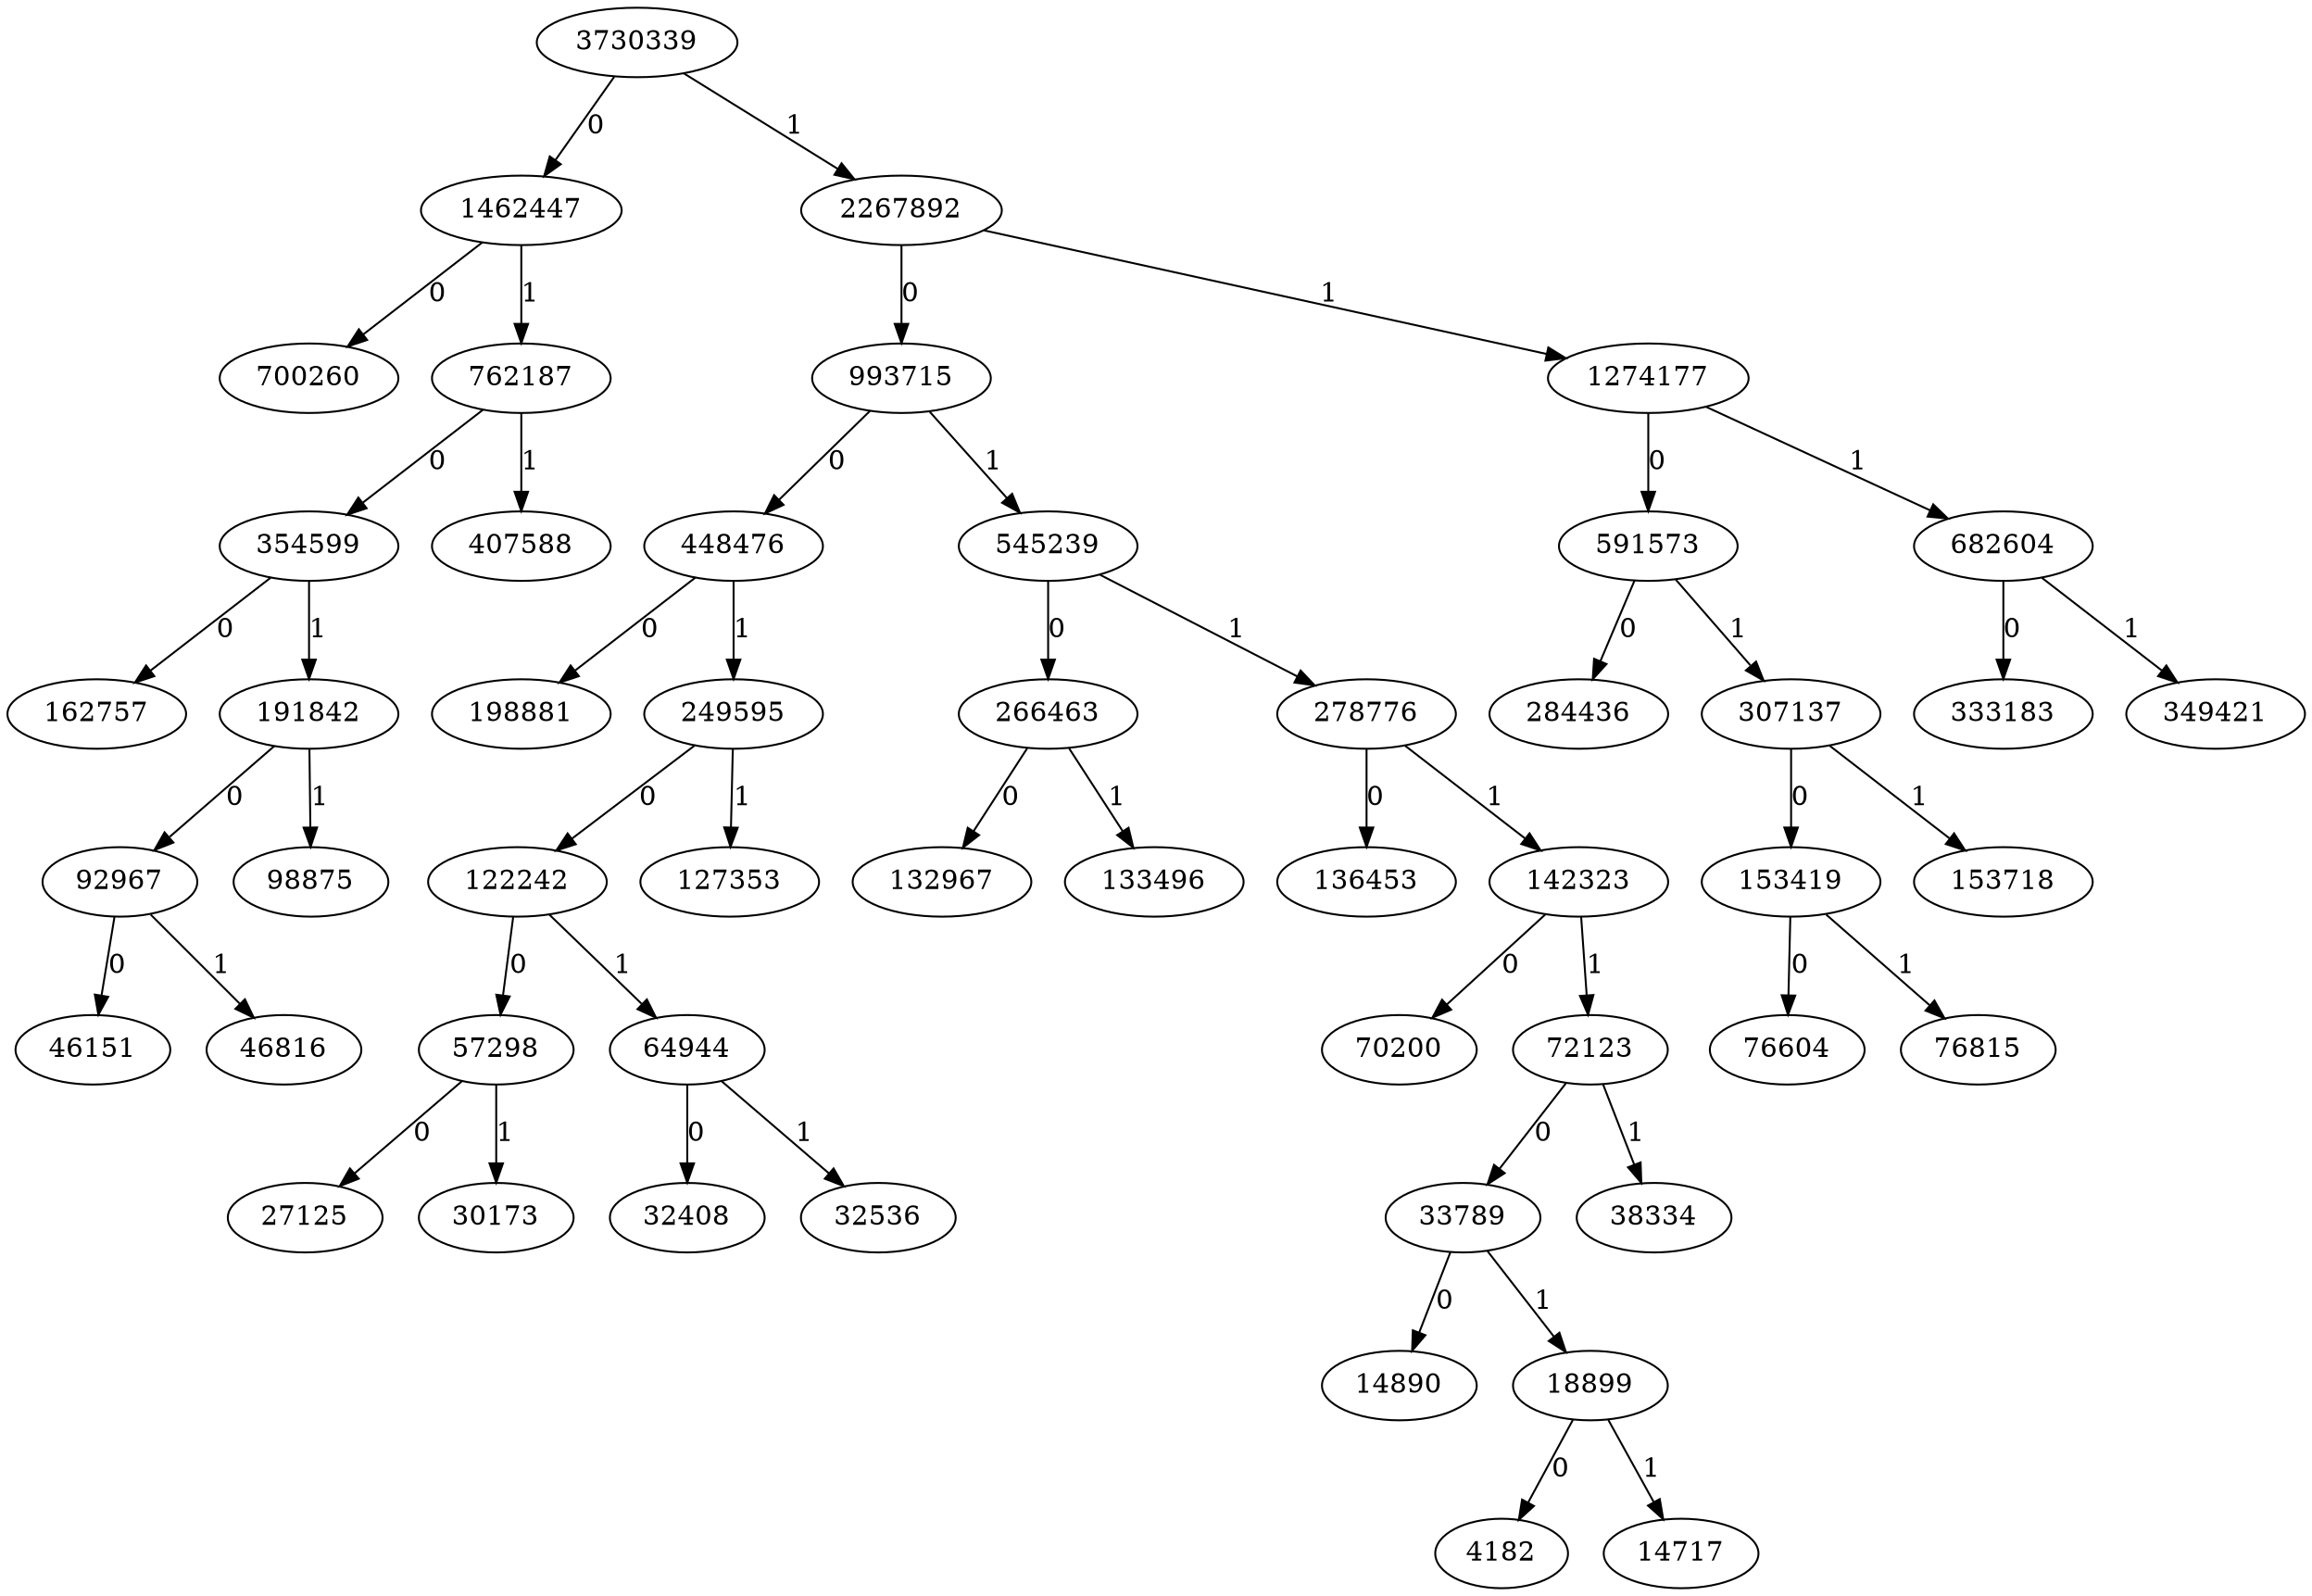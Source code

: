digraph G {
	2629707707408 [label="3730339"];
	2629707707408 -> 2629707707088 [label="0"];
	2629707707408 -> 2629707705744 [label="1"];
	2629707707088 [label="1462447"];
	2629707707088 -> 2629708945792 [label="0"];
	2629707707088 -> 2629707706640 [label="1"];
	2629707705744 [label="2267892"];
	2629707705744 -> 2629707706416 [label="0"];
	2629707705744 -> 2629707707248 [label="1"];
	2629708945792 [label="700260"];
	2629707706640 [label="762187"];
	2629707706640 -> 2629708965168 [label="0"];
	2629707706640 -> 2629708946064 [label="1"];
	2629707706416 [label="993715"];
	2629707706416 -> 2629707706768 [label="0"];
	2629707706416 -> 2629707706672 [label="1"];
	2629707707248 [label="1274177"];
	2629707707248 -> 2629707706704 [label="0"];
	2629707707248 -> 2629707706192 [label="1"];
	2629708965168 [label="354599"];
	2629708965168 -> 2629708946016 [label="0"];
	2629708965168 -> 2629708964560 [label="1"];
	2629708946064 [label="407588"];
	2629707706768 [label="448476"];
	2629707706768 -> 2629708965360 [label="0"];
	2629707706768 -> 2629708964624 [label="1"];
	2629707706672 [label="545239"];
	2629707706672 -> 2629708964592 [label="0"];
	2629707706672 -> 2629708965008 [label="1"];
	2629707706704 [label="591573"];
	2629707706704 -> 2629708965392 [label="0"];
	2629707706704 -> 2629708965072 [label="1"];
	2629707706192 [label="682604"];
	2629707706192 -> 2629708965328 [label="0"];
	2629707706192 -> 2629708945760 [label="1"];
	2629708946016 [label="162757"];
	2629708964560 [label="191842"];
	2629708964560 -> 2629708964976 [label="0"];
	2629708964560 -> 2629708964816 [label="1"];
	2629708965360 [label="198881"];
	2629708964624 [label="249595"];
	2629708964624 -> 2629708965424 [label="0"];
	2629708964624 -> 2629708964752 [label="1"];
	2629708964592 [label="266463"];
	2629708964592 -> 2629708964656 [label="0"];
	2629708964592 -> 2629708964784 [label="1"];
	2629708965008 [label="278776"];
	2629708965008 -> 2629708965232 [label="0"];
	2629708965008 -> 2629708965456 [label="1"];
	2629708965392 [label="284436"];
	2629708965072 [label="307137"];
	2629708965072 -> 2629708965200 [label="0"];
	2629708965072 -> 2629708945888 [label="1"];
	2629708965328 [label="333183"];
	2629708945760 [label="349421"];
	2629708964976 [label="92967"];
	2629708964976 -> 2629708945984 [label="0"];
	2629708964976 -> 2629708964720 [label="1"];
	2629708964816 [label="98875"];
	2629708965424 [label="122242"];
	2629708965424 -> 2629708964848 [label="0"];
	2629708965424 -> 2629708964880 [label="1"];
	2629708964752 [label="127353"];
	2629708964656 [label="132967"];
	2629708964784 [label="133496"];
	2629708965232 [label="136453"];
	2629708965456 [label="142323"];
	2629708965456 -> 2629708964688 [label="0"];
	2629708965456 -> 2629708965296 [label="1"];
	2629708965200 [label="153419"];
	2629708965200 -> 2629708945856 [label="0"];
	2629708965200 -> 2629708964944 [label="1"];
	2629708945888 [label="153718"];
	2629708945984 [label="46151"];
	2629708964720 [label="46816"];
	2629708964848 [label="57298"];
	2629708964848 -> 2629708946128 [label="0"];
	2629708964848 -> 2629708945824 [label="1"];
	2629708964880 [label="64944"];
	2629708964880 -> 2629708946096 [label="0"];
	2629708964880 -> 2629708944768 [label="1"];
	2629708964688 [label="70200"];
	2629708965296 [label="72123"];
	2629708965296 -> 2629708964912 [label="0"];
	2629708965296 -> 2629708965104 [label="1"];
	2629708945856 [label="76604"];
	2629708964944 [label="76815"];
	2629708946128 [label="27125"];
	2629708945824 [label="30173"];
	2629708946096 [label="32408"];
	2629708944768 [label="32536"];
	2629708964912 [label="33789"];
	2629708964912 -> 2629708946304 [label="0"];
	2629708964912 -> 2629708965040 [label="1"];
	2629708965104 [label="38334"];
	2629708946304 [label="14890"];
	2629708965040 [label="18899"];
	2629708965040 -> 2629708965264 [label="0"];
	2629708965040 -> 2629708965136 [label="1"];
	2629708965264 [label="4182"];
	2629708965136 [label="14717"];
}
